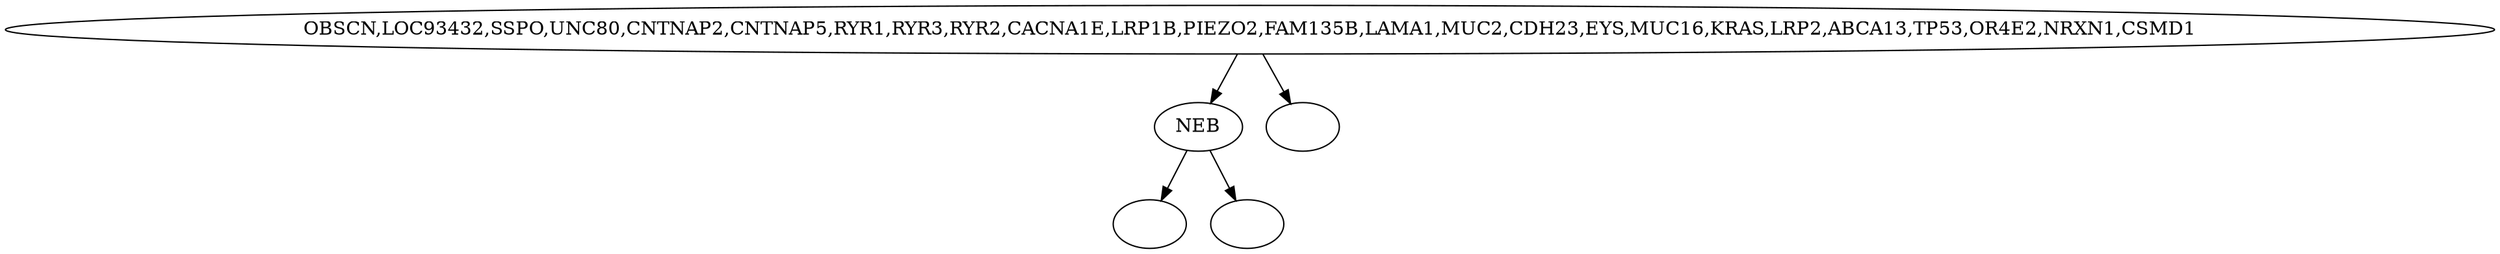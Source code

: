 digraph {
v5 [label="NEB"]v4 [label=""]v2 [label=""]v1 [label="OBSCN,LOC93432,SSPO,UNC80,CNTNAP2,CNTNAP5,RYR1,RYR3,RYR2,CACNA1E,LRP1B,PIEZO2,FAM135B,LAMA1,MUC2,CDH23,EYS,MUC16,KRAS,LRP2,ABCA13,TP53,OR4E2,NRXN1,CSMD1"]v3 [label=""]	v5 -> v4;
	v5 -> v2;
	v1 -> v5;
	v1 -> v3;
}